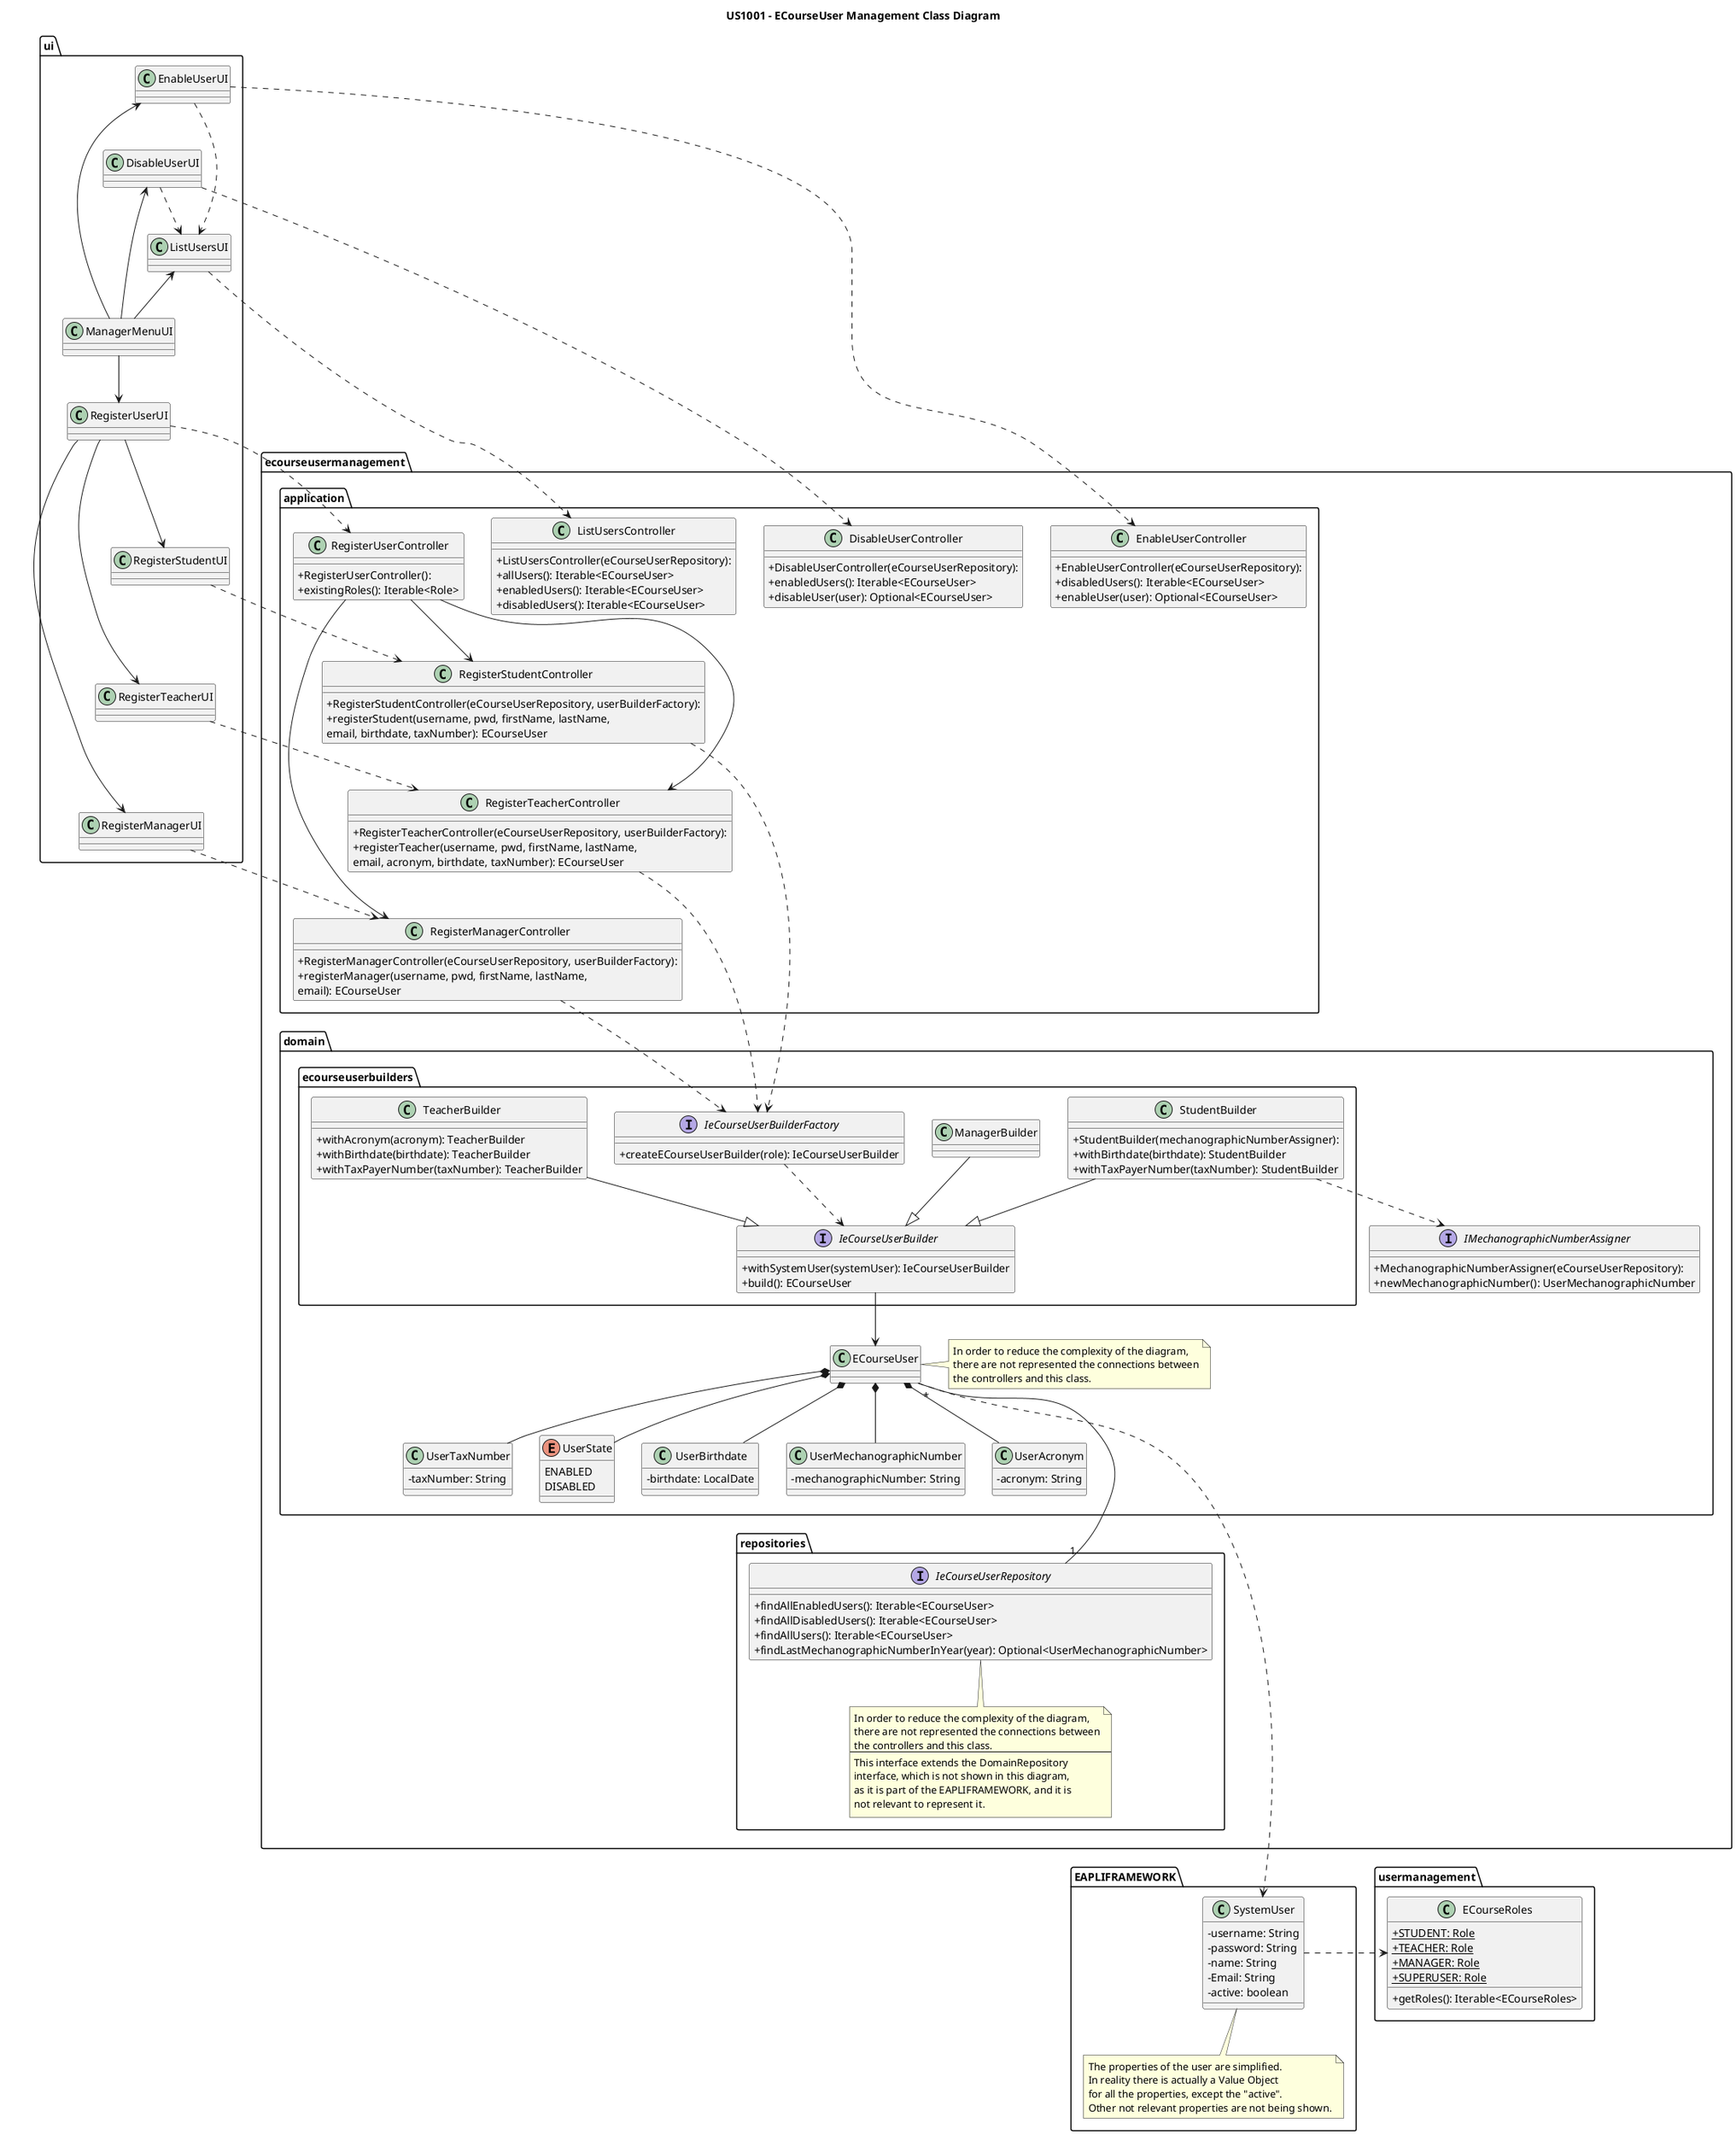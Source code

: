 @startuml
skinparam classAttributeIconSize 0

'title
title US1001 - ECourseUser Management Class Diagram

package ui {
class ManagerMenuUI {
}

class RegisterUserUI {
}

class EnableUserUI {
}

class DisableUserUI {
}

class ListUsersUI {
}

class RegisterManagerUI {
}

class RegisterTeacherUI {
}

class RegisterStudentUI {
}
}

ManagerMenuUI -d-> RegisterUserUI
ManagerMenuUI -u---> EnableUserUI
ManagerMenuUI -u--> DisableUserUI
ManagerMenuUI -u-> ListUsersUI
DisableUserUI ..> ListUsersUI
EnableUserUI ..> ListUsersUI

'registers

RegisterUserUI --> RegisterStudentUI
RegisterUserUI ---> RegisterTeacherUI
RegisterUserUI ----> RegisterManagerUI


package ecourseusermanagement {
package repositories {
interface IeCourseUserRepository {
+ findAllEnabledUsers(): Iterable<ECourseUser>
+ findAllDisabledUsers(): Iterable<ECourseUser>
+ findAllUsers(): Iterable<ECourseUser>
+ findLastMechanographicNumberInYear(year): Optional<UserMechanographicNumber>
}
note bottom of IeCourseUserRepository
  In order to reduce the complexity of the diagram,
  there are not represented the connections between
  the controllers and this class.
  ---
  This interface extends the DomainRepository
  interface, which is not shown in this diagram,
  as it is part of the EAPLIFRAMEWORK, and it is
  not relevant to represent it.
end note
}

package domain {
class ECourseUser {
}
note right of ECourseUser
  In order to reduce the complexity of the diagram,
  there are not represented the connections between
  the controllers and this class.
end note
enum UserState {
ENABLED
DISABLED
}
class UserBirthdate {
- birthdate: LocalDate
}
class UserMechanographicNumber {
- mechanographicNumber: String
}
class UserAcronym {
- acronym: String
}
class UserTaxNumber {
- taxNumber: String
}

UserState -u-* ECourseUser
UserBirthdate -u-* ECourseUser
UserMechanographicNumber -u-* ECourseUser
UserAcronym -u-* ECourseUser
UserTaxNumber -u-* ECourseUser

package ecourseuserbuilders {

interface IeCourseUserBuilderFactory {
+ createECourseUserBuilder(role): IeCourseUserBuilder
}

interface IeCourseUserBuilder {
+ withSystemUser(systemUser): IeCourseUserBuilder
+ build(): ECourseUser
}

class StudentBuilder {
+ StudentBuilder(mechanographicNumberAssigner):
+ withBirthdate(birthdate): StudentBuilder
+ withTaxPayerNumber(taxNumber): StudentBuilder
}

class TeacherBuilder {
+ withAcronym(acronym): TeacherBuilder
+ withBirthdate(birthdate): TeacherBuilder
+ withTaxPayerNumber(taxNumber): TeacherBuilder
}

class ManagerBuilder {
}

StudentBuilder --|> IeCourseUserBuilder
TeacherBuilder --|> IeCourseUserBuilder
ManagerBuilder --|> IeCourseUserBuilder

IeCourseUserBuilderFactory ..> IeCourseUserBuilder
}
IeCourseUserBuilder --> ECourseUser

interface IMechanographicNumberAssigner {
+ MechanographicNumberAssigner(eCourseUserRepository):
+ newMechanographicNumber(): UserMechanographicNumber
}

StudentBuilder ..> IMechanographicNumberAssigner
}



package application {
class RegisterUserController {
+ RegisterUserController():
+ existingRoles(): Iterable<Role>
}

class EnableUserController {
+ EnableUserController(eCourseUserRepository):
+ disabledUsers(): Iterable<ECourseUser>
+ enableUser(user): Optional<ECourseUser>
}

class DisableUserController {
+ DisableUserController(eCourseUserRepository):
+ enabledUsers(): Iterable<ECourseUser>
+ disableUser(user): Optional<ECourseUser>
}

class ListUsersController {
+ ListUsersController(eCourseUserRepository):
+ allUsers(): Iterable<ECourseUser>
+ enabledUsers(): Iterable<ECourseUser>
+ disabledUsers(): Iterable<ECourseUser>
}

class RegisterStudentController {
+ RegisterStudentController(eCourseUserRepository, userBuilderFactory):
+ registerStudent(username, pwd, firstName, lastName,
 email, birthdate, taxNumber): ECourseUser
}

class RegisterTeacherController {
+ RegisterTeacherController(eCourseUserRepository, userBuilderFactory):
+ registerTeacher(username, pwd, firstName, lastName,
 email, acronym, birthdate, taxNumber): ECourseUser
}

class RegisterManagerController {
+ RegisterManagerController(eCourseUserRepository, userBuilderFactory):
+ registerManager(username, pwd, firstName, lastName,
 email): ECourseUser
}
}
' REGISTER CONTROLLERS
RegisterUserController --> RegisterStudentController
RegisterUserController ---> RegisterTeacherController
RegisterUserController ----> RegisterManagerController

' REGISTER UI - CONTROLLER
RegisterUserUI ..> RegisterUserController
RegisterStudentUI ..> RegisterStudentController
RegisterTeacherUI ..> RegisterTeacherController
RegisterManagerUI ..> RegisterManagerController

' OTHERS UI - CONTROLLER
EnableUserUI ..> EnableUserController
DisableUserUI ..> DisableUserController
ListUsersUI ..> ListUsersController

' CONTROLLERS - BUILDER
RegisterStudentController ..> IeCourseUserBuilderFactory
RegisterTeacherController ..> IeCourseUserBuilderFactory
RegisterManagerController ..> IeCourseUserBuilderFactory

' ENTITY - REPOSITORY
ECourseUser "*" -d-- "1" IeCourseUserRepository


}


package EAPLIFRAMEWORK {
class SystemUser {
- username: String
- password: String
- name: String
- Email: String
- active: boolean
}
note bottom of SystemUser
  The properties of the user are simplified.
  In reality there is actually a Value Object
  for all the properties, except the "active".
  Other not relevant properties are not being shown.
end note
}

package usermanagement {
class ECourseRoles {
+ getRoles(): Iterable<ECourseRoles>
+ {static} STUDENT: Role
+ {static} TEACHER: Role
+ {static} MANAGER: Role
+ {static} SUPERUSER: Role
}
}


SystemUser .> ECourseRoles
ECourseUser .....> SystemUser

@enduml